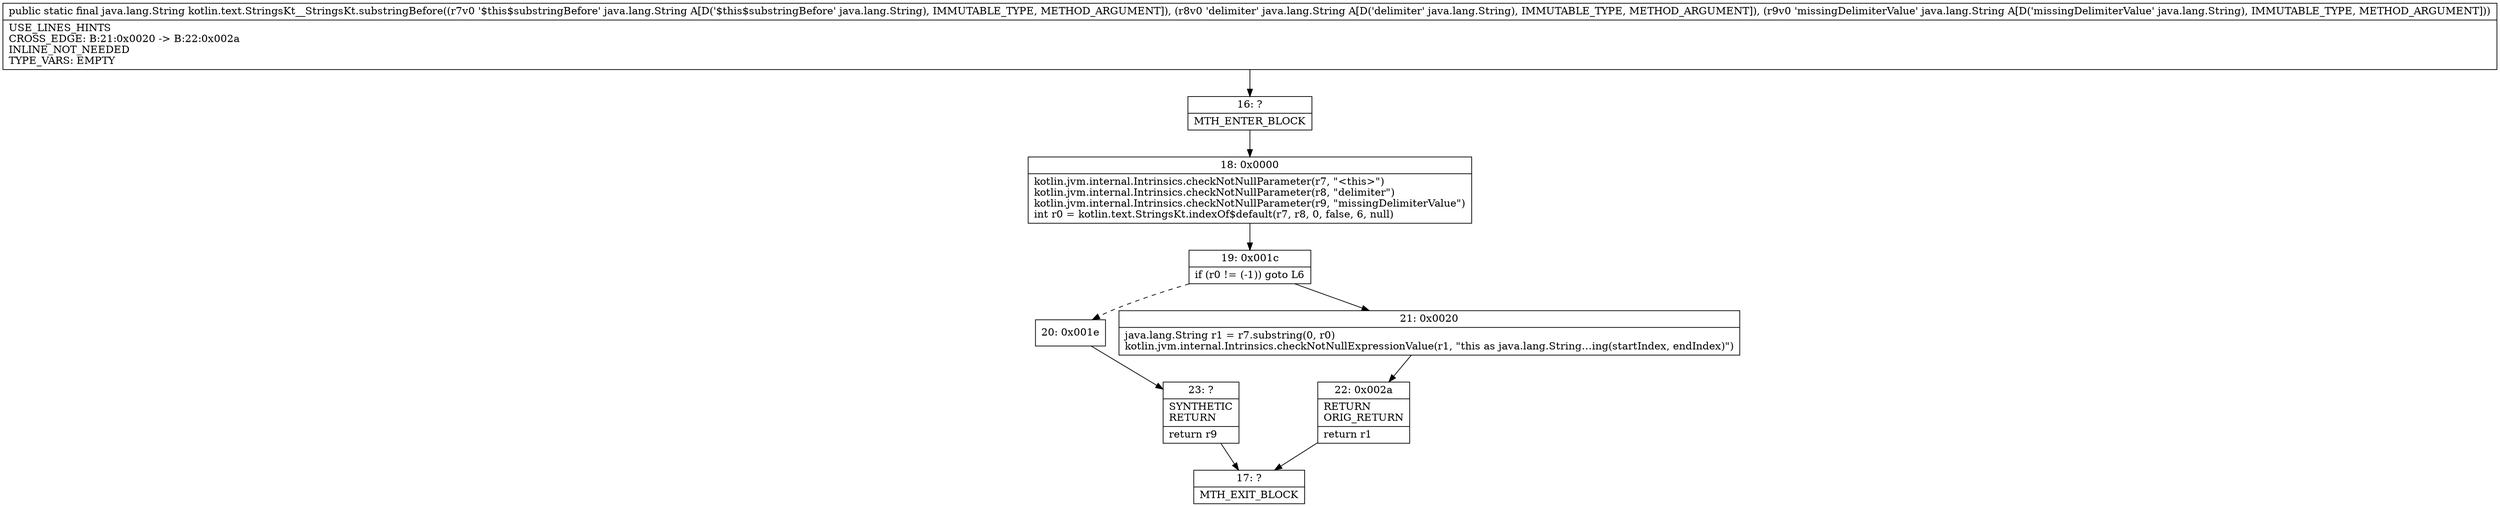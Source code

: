 digraph "CFG forkotlin.text.StringsKt__StringsKt.substringBefore(Ljava\/lang\/String;Ljava\/lang\/String;Ljava\/lang\/String;)Ljava\/lang\/String;" {
Node_16 [shape=record,label="{16\:\ ?|MTH_ENTER_BLOCK\l}"];
Node_18 [shape=record,label="{18\:\ 0x0000|kotlin.jvm.internal.Intrinsics.checkNotNullParameter(r7, \"\<this\>\")\lkotlin.jvm.internal.Intrinsics.checkNotNullParameter(r8, \"delimiter\")\lkotlin.jvm.internal.Intrinsics.checkNotNullParameter(r9, \"missingDelimiterValue\")\lint r0 = kotlin.text.StringsKt.indexOf$default(r7, r8, 0, false, 6, null)\l}"];
Node_19 [shape=record,label="{19\:\ 0x001c|if (r0 != (\-1)) goto L6\l}"];
Node_20 [shape=record,label="{20\:\ 0x001e}"];
Node_23 [shape=record,label="{23\:\ ?|SYNTHETIC\lRETURN\l|return r9\l}"];
Node_17 [shape=record,label="{17\:\ ?|MTH_EXIT_BLOCK\l}"];
Node_21 [shape=record,label="{21\:\ 0x0020|java.lang.String r1 = r7.substring(0, r0)\lkotlin.jvm.internal.Intrinsics.checkNotNullExpressionValue(r1, \"this as java.lang.String…ing(startIndex, endIndex)\")\l}"];
Node_22 [shape=record,label="{22\:\ 0x002a|RETURN\lORIG_RETURN\l|return r1\l}"];
MethodNode[shape=record,label="{public static final java.lang.String kotlin.text.StringsKt__StringsKt.substringBefore((r7v0 '$this$substringBefore' java.lang.String A[D('$this$substringBefore' java.lang.String), IMMUTABLE_TYPE, METHOD_ARGUMENT]), (r8v0 'delimiter' java.lang.String A[D('delimiter' java.lang.String), IMMUTABLE_TYPE, METHOD_ARGUMENT]), (r9v0 'missingDelimiterValue' java.lang.String A[D('missingDelimiterValue' java.lang.String), IMMUTABLE_TYPE, METHOD_ARGUMENT]))  | USE_LINES_HINTS\lCROSS_EDGE: B:21:0x0020 \-\> B:22:0x002a\lINLINE_NOT_NEEDED\lTYPE_VARS: EMPTY\l}"];
MethodNode -> Node_16;Node_16 -> Node_18;
Node_18 -> Node_19;
Node_19 -> Node_20[style=dashed];
Node_19 -> Node_21;
Node_20 -> Node_23;
Node_23 -> Node_17;
Node_21 -> Node_22;
Node_22 -> Node_17;
}

